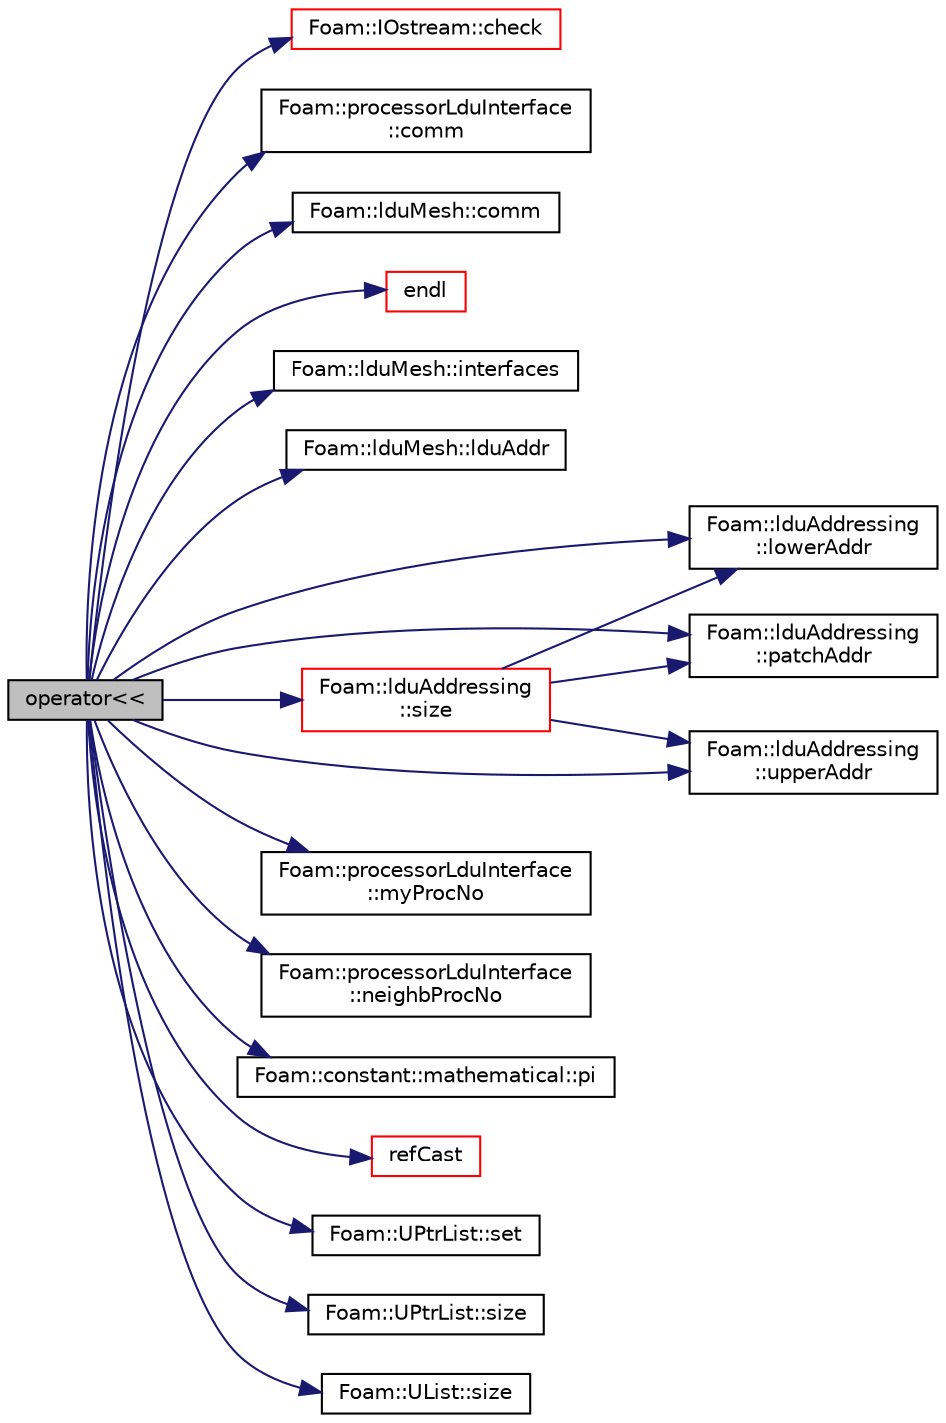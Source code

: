 digraph "operator&lt;&lt;"
{
  bgcolor="transparent";
  edge [fontname="Helvetica",fontsize="10",labelfontname="Helvetica",labelfontsize="10"];
  node [fontname="Helvetica",fontsize="10",shape=record];
  rankdir="LR";
  Node125739 [label="operator\<\<",height=0.2,width=0.4,color="black", fillcolor="grey75", style="filled", fontcolor="black"];
  Node125739 -> Node125740 [color="midnightblue",fontsize="10",style="solid",fontname="Helvetica"];
  Node125740 [label="Foam::IOstream::check",height=0.2,width=0.4,color="red",URL="$a27333.html#a367eb3425fc4e8270e2aa961df8ac8a5",tooltip="Check IOstream status for given operation. "];
  Node125739 -> Node125791 [color="midnightblue",fontsize="10",style="solid",fontname="Helvetica"];
  Node125791 [label="Foam::processorLduInterface\l::comm",height=0.2,width=0.4,color="black",URL="$a27909.html#a0cbbacb7f81d23eab556e8696b08bdb2",tooltip="Return communicator used for parallel communication. "];
  Node125739 -> Node125792 [color="midnightblue",fontsize="10",style="solid",fontname="Helvetica"];
  Node125792 [label="Foam::lduMesh::comm",height=0.2,width=0.4,color="black",URL="$a28277.html#a0cbbacb7f81d23eab556e8696b08bdb2",tooltip="Return communicator used for parallel communication. "];
  Node125739 -> Node125755 [color="midnightblue",fontsize="10",style="solid",fontname="Helvetica"];
  Node125755 [label="endl",height=0.2,width=0.4,color="red",URL="$a21851.html#a2db8fe02a0d3909e9351bb4275b23ce4",tooltip="Add newline and flush stream. "];
  Node125739 -> Node125793 [color="midnightblue",fontsize="10",style="solid",fontname="Helvetica"];
  Node125793 [label="Foam::lduMesh::interfaces",height=0.2,width=0.4,color="black",URL="$a28277.html#abc0f20b01dc74c48d4f2da3c399f13b9",tooltip="Return a list of pointers for each patch. "];
  Node125739 -> Node125794 [color="midnightblue",fontsize="10",style="solid",fontname="Helvetica"];
  Node125794 [label="Foam::lduMesh::lduAddr",height=0.2,width=0.4,color="black",URL="$a28277.html#af9d1b76b0bf69742df5ae6ea9ccdc729",tooltip="Return ldu addressing. "];
  Node125739 -> Node125795 [color="midnightblue",fontsize="10",style="solid",fontname="Helvetica"];
  Node125795 [label="Foam::lduAddressing\l::lowerAddr",height=0.2,width=0.4,color="black",URL="$a27897.html#acd71c2321f86cb61103e8d46142d19b3",tooltip="Return lower addressing. "];
  Node125739 -> Node125796 [color="midnightblue",fontsize="10",style="solid",fontname="Helvetica"];
  Node125796 [label="Foam::processorLduInterface\l::myProcNo",height=0.2,width=0.4,color="black",URL="$a27909.html#a50c7f9dd7d661a78f9080a5987e2bde6",tooltip="Return processor number (rank in communicator) "];
  Node125739 -> Node125797 [color="midnightblue",fontsize="10",style="solid",fontname="Helvetica"];
  Node125797 [label="Foam::processorLduInterface\l::neighbProcNo",height=0.2,width=0.4,color="black",URL="$a27909.html#a323ec1a7e57c11dafa80824b243a28b4",tooltip="Return neigbour processor number (rank in communicator) "];
  Node125739 -> Node125798 [color="midnightblue",fontsize="10",style="solid",fontname="Helvetica"];
  Node125798 [label="Foam::lduAddressing\l::patchAddr",height=0.2,width=0.4,color="black",URL="$a27897.html#afe45d3f196bb2fd7dcbcb70fc2674ea3",tooltip="Return patch to internal addressing given patch number. "];
  Node125739 -> Node125799 [color="midnightblue",fontsize="10",style="solid",fontname="Helvetica"];
  Node125799 [label="Foam::constant::mathematical::pi",height=0.2,width=0.4,color="black",URL="$a21892.html#a731b8788a4c01586c35266c7ca4fed04"];
  Node125739 -> Node125800 [color="midnightblue",fontsize="10",style="solid",fontname="Helvetica"];
  Node125800 [label="refCast",height=0.2,width=0.4,color="red",URL="$a21851.html#a28f53307dad4466f23067e79a948e2a1",tooltip="Reference type cast template function. "];
  Node125739 -> Node125801 [color="midnightblue",fontsize="10",style="solid",fontname="Helvetica"];
  Node125801 [label="Foam::UPtrList::set",height=0.2,width=0.4,color="black",URL="$a27101.html#a2d4fe99e7a41d6359b3c1946995622a0",tooltip="Is element set. "];
  Node125739 -> Node125802 [color="midnightblue",fontsize="10",style="solid",fontname="Helvetica"];
  Node125802 [label="Foam::UPtrList::size",height=0.2,width=0.4,color="black",URL="$a27101.html#a47b3bf30da1eb3ab8076b5fbe00e0494",tooltip="Return the number of elements in the UPtrList. "];
  Node125739 -> Node125803 [color="midnightblue",fontsize="10",style="solid",fontname="Helvetica"];
  Node125803 [label="Foam::lduAddressing\l::size",height=0.2,width=0.4,color="red",URL="$a27897.html#a9facbf0a118d395c89884e45a5ca4e4b",tooltip="Return number of equations. "];
  Node125803 -> Node125795 [color="midnightblue",fontsize="10",style="solid",fontname="Helvetica"];
  Node125803 -> Node125804 [color="midnightblue",fontsize="10",style="solid",fontname="Helvetica"];
  Node125804 [label="Foam::lduAddressing\l::upperAddr",height=0.2,width=0.4,color="black",URL="$a27897.html#ac0baafb7743d958e9e27804c8c53f1b8",tooltip="Return upper addressing. "];
  Node125803 -> Node125798 [color="midnightblue",fontsize="10",style="solid",fontname="Helvetica"];
  Node125739 -> Node125835 [color="midnightblue",fontsize="10",style="solid",fontname="Helvetica"];
  Node125835 [label="Foam::UList::size",height=0.2,width=0.4,color="black",URL="$a26837.html#a47b3bf30da1eb3ab8076b5fbe00e0494",tooltip="Return the number of elements in the UList. "];
  Node125739 -> Node125804 [color="midnightblue",fontsize="10",style="solid",fontname="Helvetica"];
}
